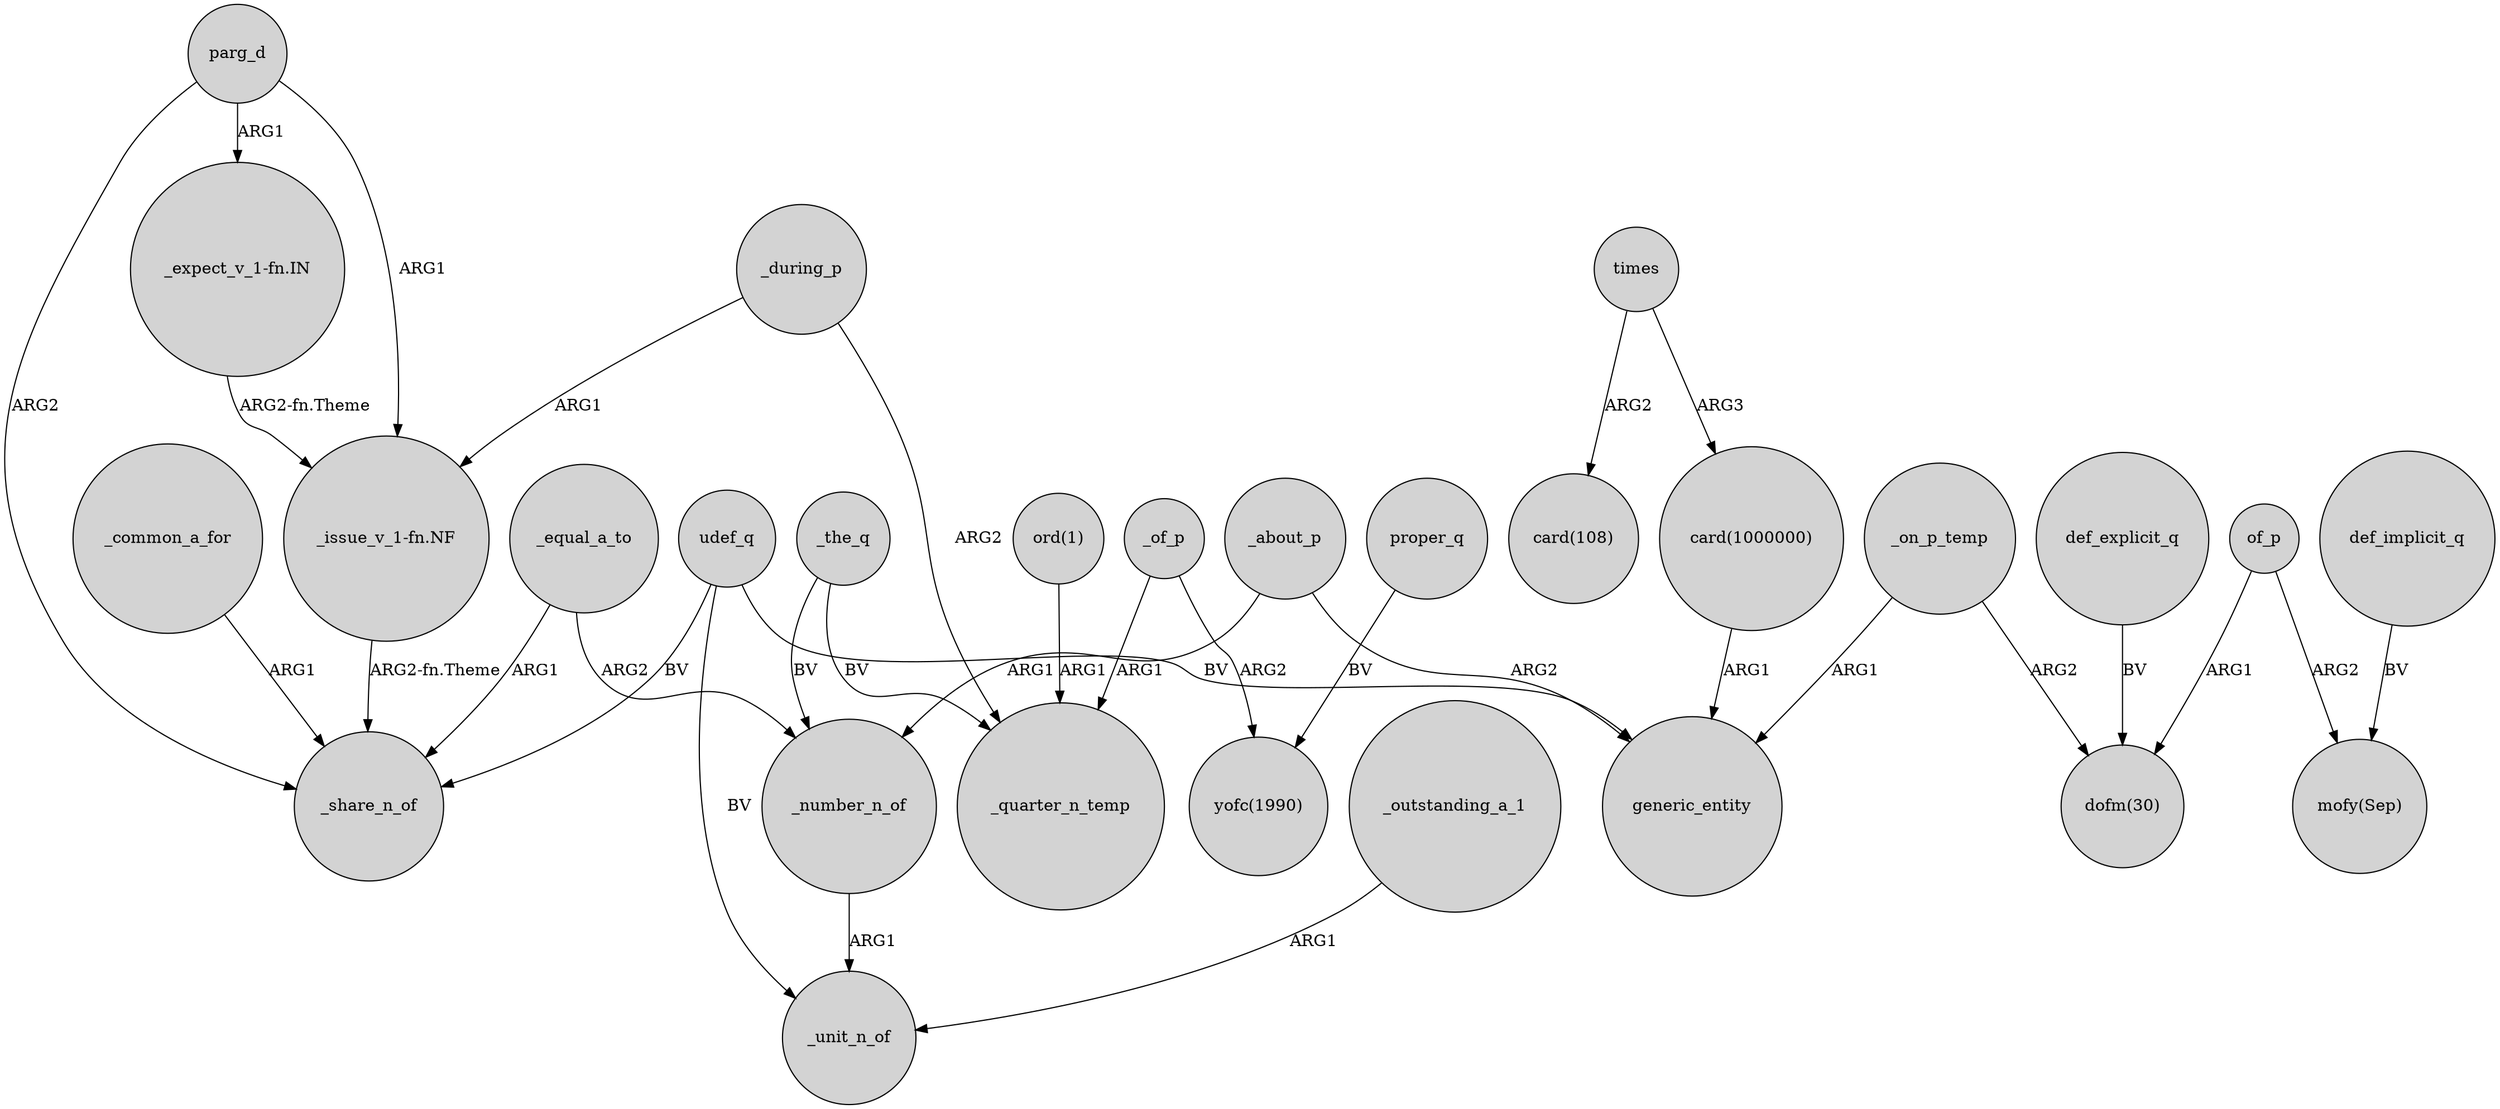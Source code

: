 digraph {
	node [shape=circle style=filled]
	"card(1000000)" -> generic_entity [label=ARG1]
	udef_q -> generic_entity [label=BV]
	parg_d -> _share_n_of [label=ARG2]
	_about_p -> generic_entity [label=ARG2]
	udef_q -> _unit_n_of [label=BV]
	_equal_a_to -> _number_n_of [label=ARG2]
	_on_p_temp -> "dofm(30)" [label=ARG2]
	_the_q -> _quarter_n_temp [label=BV]
	_of_p -> "yofc(1990)" [label=ARG2]
	_the_q -> _number_n_of [label=BV]
	_about_p -> _number_n_of [label=ARG1]
	of_p -> "mofy(Sep)" [label=ARG2]
	"_expect_v_1-fn.IN" -> "_issue_v_1-fn.NF" [label="ARG2-fn.Theme"]
	proper_q -> "yofc(1990)" [label=BV]
	_on_p_temp -> generic_entity [label=ARG1]
	times -> "card(108)" [label=ARG2]
	def_explicit_q -> "dofm(30)" [label=BV]
	_number_n_of -> _unit_n_of [label=ARG1]
	_outstanding_a_1 -> _unit_n_of [label=ARG1]
	parg_d -> "_issue_v_1-fn.NF" [label=ARG1]
	times -> "card(1000000)" [label=ARG3]
	_during_p -> "_issue_v_1-fn.NF" [label=ARG1]
	def_implicit_q -> "mofy(Sep)" [label=BV]
	parg_d -> "_expect_v_1-fn.IN" [label=ARG1]
	_during_p -> _quarter_n_temp [label=ARG2]
	"ord(1)" -> _quarter_n_temp [label=ARG1]
	_common_a_for -> _share_n_of [label=ARG1]
	"_issue_v_1-fn.NF" -> _share_n_of [label="ARG2-fn.Theme"]
	udef_q -> _share_n_of [label=BV]
	_equal_a_to -> _share_n_of [label=ARG1]
	of_p -> "dofm(30)" [label=ARG1]
	_of_p -> _quarter_n_temp [label=ARG1]
}
